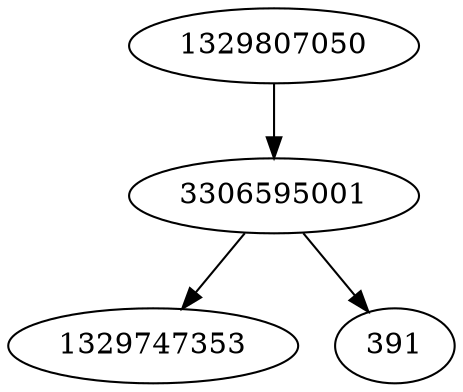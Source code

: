 strict digraph  {
1329747353;
1329807050;
3306595001;
391;
1329807050 -> 3306595001;
3306595001 -> 391;
3306595001 -> 1329747353;
}
